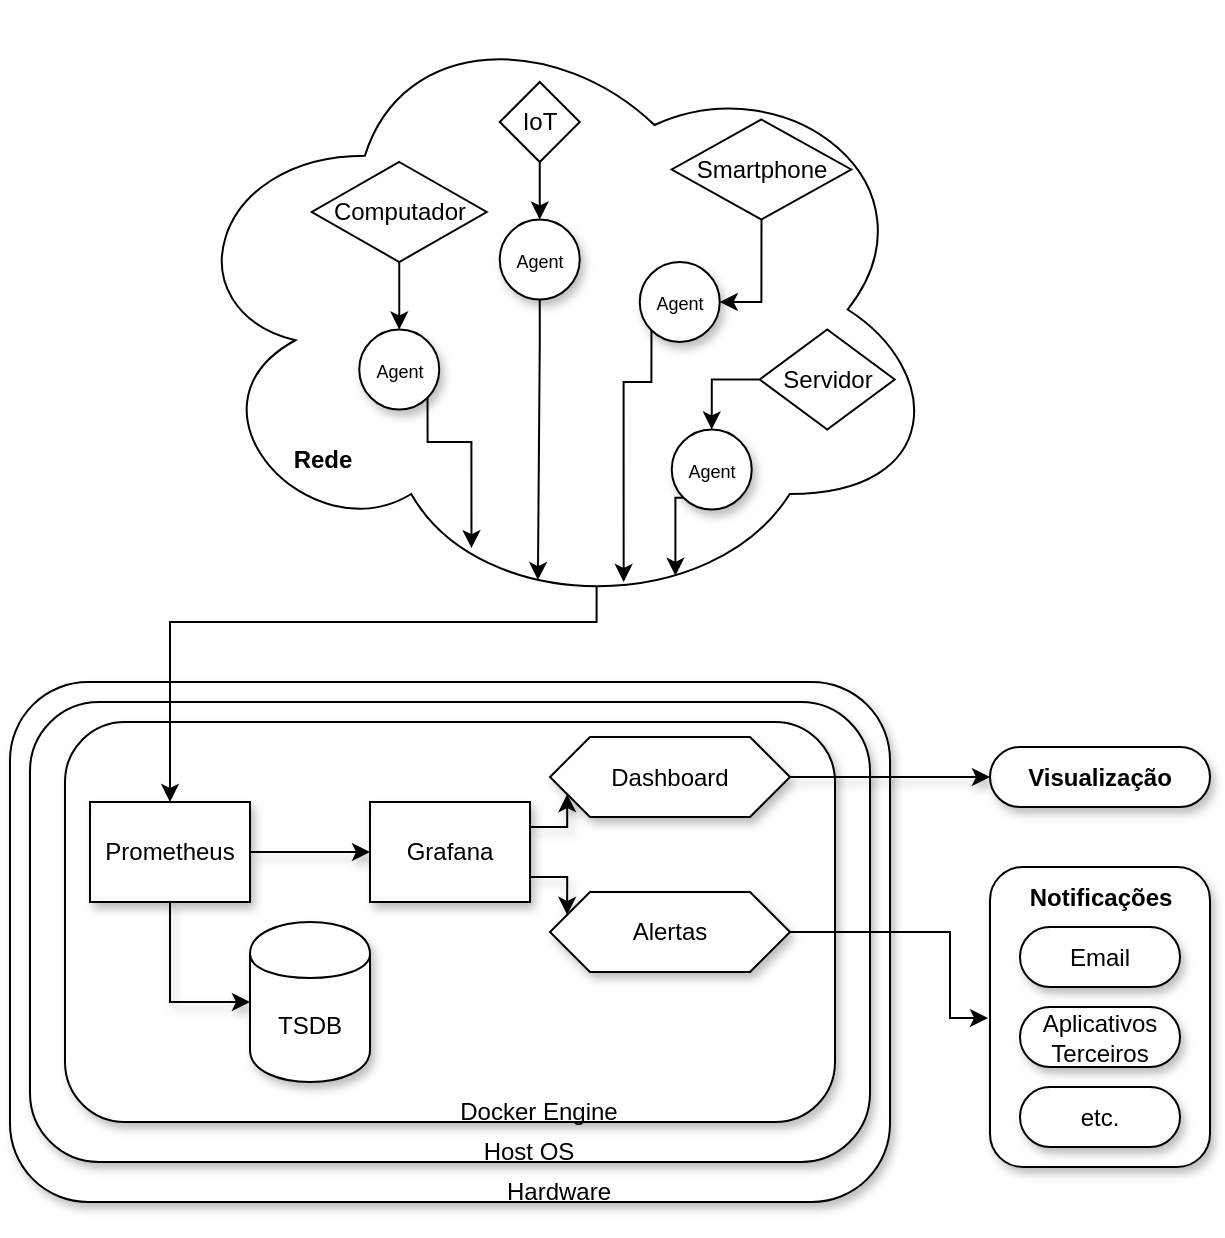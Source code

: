 <mxfile version="28.0.9">
  <diagram name="Page-1" id="xIOkTCL3K24IWR9tix57">
    <mxGraphModel dx="786" dy="711" grid="1" gridSize="10" guides="1" tooltips="1" connect="1" arrows="1" fold="1" page="1" pageScale="1" pageWidth="827" pageHeight="1169" math="0" shadow="0">
      <root>
        <mxCell id="0" />
        <mxCell id="1" style="" parent="0" />
        <mxCell id="3SZMAM52sG9_Gdmyh299-129" value="" style="rounded=1;whiteSpace=wrap;html=1;shadow=1;treeFolding=0;treeMoving=0;fixDash=0;collapsible=0;recursiveResize=1;expand=1;backgroundOutline=0;movableLabel=0;autosize=0;fixedWidth=0;comic=0;" vertex="1" parent="1">
          <mxGeometry x="310" y="840" width="440" height="260" as="geometry" />
        </mxCell>
        <mxCell id="3SZMAM52sG9_Gdmyh299-130" value="" style="rounded=1;whiteSpace=wrap;html=1;shadow=1;treeFolding=0;treeMoving=0;fixDash=0;collapsible=0;recursiveResize=1;expand=1;backgroundOutline=0;movableLabel=0;autosize=0;fixedWidth=0;comic=0;" vertex="1" parent="1">
          <mxGeometry x="320" y="850" width="420" height="230" as="geometry" />
        </mxCell>
        <mxCell id="3SZMAM52sG9_Gdmyh299-131" value="" style="rounded=1;whiteSpace=wrap;html=1;shadow=1;glass=0;perimeterSpacing=1;" vertex="1" parent="1">
          <mxGeometry x="337.5" y="860" width="385" height="200" as="geometry" />
        </mxCell>
        <mxCell id="3SZMAM52sG9_Gdmyh299-132" style="edgeStyle=orthogonalEdgeStyle;rounded=0;orthogonalLoop=1;jettySize=auto;html=1;exitX=0.55;exitY=0.95;exitDx=0;exitDy=0;exitPerimeter=0;entryX=0.5;entryY=0;entryDx=0;entryDy=0;" edge="1" parent="1" source="3SZMAM52sG9_Gdmyh299-133" target="3SZMAM52sG9_Gdmyh299-136">
          <mxGeometry relative="1" as="geometry">
            <Array as="points">
              <mxPoint x="603" y="810" />
              <mxPoint x="390" y="810" />
            </Array>
          </mxGeometry>
        </mxCell>
        <mxCell id="3SZMAM52sG9_Gdmyh299-133" value="" style="ellipse;shape=cloud;whiteSpace=wrap;html=1;rotation=0;" vertex="1" parent="1">
          <mxGeometry x="390.87" y="500" width="386.25" height="307.5" as="geometry" />
        </mxCell>
        <mxCell id="3SZMAM52sG9_Gdmyh299-134" style="edgeStyle=orthogonalEdgeStyle;rounded=0;orthogonalLoop=1;jettySize=auto;html=1;exitX=0.5;exitY=1;exitDx=0;exitDy=0;entryX=0;entryY=0.5;entryDx=0;entryDy=0;shadow=1;" edge="1" parent="1" source="3SZMAM52sG9_Gdmyh299-136" target="3SZMAM52sG9_Gdmyh299-141">
          <mxGeometry relative="1" as="geometry" />
        </mxCell>
        <mxCell id="3SZMAM52sG9_Gdmyh299-135" style="edgeStyle=orthogonalEdgeStyle;rounded=0;orthogonalLoop=1;jettySize=auto;html=1;exitX=1;exitY=0.5;exitDx=0;exitDy=0;entryX=0;entryY=0.5;entryDx=0;entryDy=0;shadow=1;" edge="1" parent="1" source="3SZMAM52sG9_Gdmyh299-136" target="3SZMAM52sG9_Gdmyh299-139">
          <mxGeometry relative="1" as="geometry" />
        </mxCell>
        <mxCell id="3SZMAM52sG9_Gdmyh299-136" value="Prometheus" style="html=1;whiteSpace=wrap;shadow=1;" vertex="1" parent="1">
          <mxGeometry x="350" y="900" width="80" height="50" as="geometry" />
        </mxCell>
        <mxCell id="3SZMAM52sG9_Gdmyh299-137" style="edgeStyle=orthogonalEdgeStyle;rounded=0;orthogonalLoop=1;jettySize=auto;html=1;exitX=1;exitY=0.25;exitDx=0;exitDy=0;entryX=0;entryY=0.75;entryDx=0;entryDy=0;shadow=1;" edge="1" parent="1" source="3SZMAM52sG9_Gdmyh299-139" target="3SZMAM52sG9_Gdmyh299-142">
          <mxGeometry relative="1" as="geometry" />
        </mxCell>
        <mxCell id="3SZMAM52sG9_Gdmyh299-138" style="edgeStyle=orthogonalEdgeStyle;rounded=0;orthogonalLoop=1;jettySize=auto;html=1;exitX=1;exitY=0.75;exitDx=0;exitDy=0;entryX=0;entryY=0.25;entryDx=0;entryDy=0;shadow=1;" edge="1" parent="1" source="3SZMAM52sG9_Gdmyh299-139" target="3SZMAM52sG9_Gdmyh299-144">
          <mxGeometry relative="1" as="geometry" />
        </mxCell>
        <mxCell id="3SZMAM52sG9_Gdmyh299-139" value="&lt;div&gt;Grafana&lt;/div&gt;" style="html=1;whiteSpace=wrap;shadow=1;" vertex="1" parent="1">
          <mxGeometry x="490" y="900" width="80" height="50" as="geometry" />
        </mxCell>
        <mxCell id="3SZMAM52sG9_Gdmyh299-141" value="TSDB" style="shape=cylinder;whiteSpace=wrap;html=1;boundedLbl=1;backgroundOutline=1;shadow=1;" vertex="1" parent="1">
          <mxGeometry x="430" y="960" width="60" height="80" as="geometry" />
        </mxCell>
        <mxCell id="3SZMAM52sG9_Gdmyh299-142" value="&lt;div&gt;Dashboard&lt;/div&gt;" style="shape=hexagon;perimeter=hexagonPerimeter2;whiteSpace=wrap;html=1;fixedSize=1;shadow=1;" vertex="1" parent="1">
          <mxGeometry x="580" y="867.5" width="120" height="40" as="geometry" />
        </mxCell>
        <mxCell id="3SZMAM52sG9_Gdmyh299-143" style="edgeStyle=orthogonalEdgeStyle;rounded=0;orthogonalLoop=1;jettySize=auto;html=1;exitX=1;exitY=0.5;exitDx=0;exitDy=0;" edge="1" parent="1" source="3SZMAM52sG9_Gdmyh299-144" target="3SZMAM52sG9_Gdmyh299-151">
          <mxGeometry relative="1" as="geometry">
            <Array as="points">
              <mxPoint x="780" y="965" />
              <mxPoint x="780" y="1008" />
            </Array>
          </mxGeometry>
        </mxCell>
        <mxCell id="3SZMAM52sG9_Gdmyh299-144" value="&lt;div&gt;Alertas&lt;/div&gt;" style="shape=hexagon;perimeter=hexagonPerimeter2;whiteSpace=wrap;html=1;fixedSize=1;shadow=1;" vertex="1" parent="1">
          <mxGeometry x="580" y="945" width="120" height="40" as="geometry" />
        </mxCell>
        <mxCell id="3SZMAM52sG9_Gdmyh299-145" value="&lt;div&gt;Hardware&lt;/div&gt;" style="text;html=1;align=center;verticalAlign=middle;resizable=0;points=[];autosize=1;strokeColor=none;fillColor=none;shadow=1;" vertex="1" parent="1">
          <mxGeometry x="544" y="1080" width="80" height="30" as="geometry" />
        </mxCell>
        <mxCell id="3SZMAM52sG9_Gdmyh299-146" value="Host OS" style="text;html=1;align=center;verticalAlign=middle;resizable=0;points=[];autosize=1;strokeColor=none;fillColor=none;shadow=1;" vertex="1" parent="1">
          <mxGeometry x="534" y="1060" width="70" height="30" as="geometry" />
        </mxCell>
        <mxCell id="3SZMAM52sG9_Gdmyh299-147" value="&lt;div&gt;&lt;b&gt;Visualização&lt;/b&gt;&lt;/div&gt;" style="html=1;dashed=0;whiteSpace=wrap;shape=mxgraph.dfd.start;shadow=1;" vertex="1" parent="1">
          <mxGeometry x="800" y="872.5" width="110" height="30" as="geometry" />
        </mxCell>
        <mxCell id="3SZMAM52sG9_Gdmyh299-148" style="edgeStyle=orthogonalEdgeStyle;rounded=0;orthogonalLoop=1;jettySize=auto;html=1;exitX=1;exitY=0.5;exitDx=0;exitDy=0;entryX=0;entryY=0.5;entryDx=0;entryDy=0;entryPerimeter=0;shadow=1;" edge="1" parent="1" source="3SZMAM52sG9_Gdmyh299-142" target="3SZMAM52sG9_Gdmyh299-147">
          <mxGeometry relative="1" as="geometry" />
        </mxCell>
        <mxCell id="3SZMAM52sG9_Gdmyh299-149" value="&lt;div&gt;Docker Engine&lt;/div&gt;" style="text;html=1;align=center;verticalAlign=middle;resizable=0;points=[];autosize=1;strokeColor=none;fillColor=none;" vertex="1" parent="1">
          <mxGeometry x="524" y="1040" width="100" height="30" as="geometry" />
        </mxCell>
        <mxCell id="3SZMAM52sG9_Gdmyh299-150" value="&lt;div&gt;&lt;font style=&quot;font-size: 9px;&quot;&gt;Agent&lt;/font&gt;&lt;/div&gt;" style="ellipse;whiteSpace=wrap;html=1;aspect=fixed;shadow=1;" vertex="1" parent="1">
          <mxGeometry x="484.62" y="663.75" width="40" height="40" as="geometry" />
        </mxCell>
        <mxCell id="3SZMAM52sG9_Gdmyh299-151" value="" style="rounded=1;whiteSpace=wrap;html=1;shadow=1;glass=0;perimeterSpacing=1;" vertex="1" parent="1">
          <mxGeometry x="800" y="932.5" width="110" height="150" as="geometry" />
        </mxCell>
        <mxCell id="3SZMAM52sG9_Gdmyh299-152" value="Email" style="html=1;dashed=0;whiteSpace=wrap;shape=mxgraph.dfd.start;shadow=1;" vertex="1" parent="1">
          <mxGeometry x="815" y="962.5" width="80" height="30" as="geometry" />
        </mxCell>
        <mxCell id="3SZMAM52sG9_Gdmyh299-153" value="&lt;div&gt;Aplicativos Terceiros&lt;/div&gt;" style="html=1;dashed=0;whiteSpace=wrap;shape=mxgraph.dfd.start;shadow=1;" vertex="1" parent="1">
          <mxGeometry x="815" y="1002.5" width="80" height="30" as="geometry" />
        </mxCell>
        <mxCell id="3SZMAM52sG9_Gdmyh299-154" value="&lt;div&gt;etc.&lt;/div&gt;" style="html=1;dashed=0;whiteSpace=wrap;shape=mxgraph.dfd.start;shadow=1;" vertex="1" parent="1">
          <mxGeometry x="815" y="1042.5" width="80" height="30" as="geometry" />
        </mxCell>
        <mxCell id="3SZMAM52sG9_Gdmyh299-155" value="&lt;div&gt;&lt;b&gt;Notificações&lt;/b&gt;&lt;/div&gt;" style="text;html=1;align=center;verticalAlign=middle;resizable=0;points=[];autosize=1;strokeColor=none;fillColor=none;" vertex="1" parent="1">
          <mxGeometry x="810" y="932.5" width="90" height="30" as="geometry" />
        </mxCell>
        <mxCell id="3SZMAM52sG9_Gdmyh299-156" value="&lt;div&gt;&lt;font style=&quot;font-size: 9px;&quot;&gt;Agent&lt;/font&gt;&lt;/div&gt;" style="ellipse;whiteSpace=wrap;html=1;aspect=fixed;shadow=1;" vertex="1" parent="1">
          <mxGeometry x="554.87" y="608.75" width="40" height="40" as="geometry" />
        </mxCell>
        <mxCell id="3SZMAM52sG9_Gdmyh299-157" value="&lt;div&gt;&lt;font style=&quot;font-size: 9px;&quot;&gt;Agent&lt;/font&gt;&lt;/div&gt;" style="ellipse;whiteSpace=wrap;html=1;aspect=fixed;shadow=1;" vertex="1" parent="1">
          <mxGeometry x="624.87" y="630" width="40" height="40" as="geometry" />
        </mxCell>
        <mxCell id="3SZMAM52sG9_Gdmyh299-158" style="edgeStyle=orthogonalEdgeStyle;rounded=0;orthogonalLoop=1;jettySize=auto;html=1;exitX=0.5;exitY=1;exitDx=0;exitDy=0;entryX=0.5;entryY=0;entryDx=0;entryDy=0;" edge="1" parent="1" source="3SZMAM52sG9_Gdmyh299-159" target="3SZMAM52sG9_Gdmyh299-150">
          <mxGeometry relative="1" as="geometry" />
        </mxCell>
        <mxCell id="3SZMAM52sG9_Gdmyh299-159" value="Computador" style="rhombus;whiteSpace=wrap;html=1;" vertex="1" parent="1">
          <mxGeometry x="460.87" y="580" width="87.5" height="50" as="geometry" />
        </mxCell>
        <mxCell id="3SZMAM52sG9_Gdmyh299-160" style="edgeStyle=orthogonalEdgeStyle;rounded=0;orthogonalLoop=1;jettySize=auto;html=1;exitX=0;exitY=0.5;exitDx=0;exitDy=0;entryX=0.5;entryY=0;entryDx=0;entryDy=0;" edge="1" parent="1" source="3SZMAM52sG9_Gdmyh299-161" target="3SZMAM52sG9_Gdmyh299-166">
          <mxGeometry relative="1" as="geometry" />
        </mxCell>
        <mxCell id="3SZMAM52sG9_Gdmyh299-161" value="&lt;div&gt;Servidor&lt;/div&gt;" style="rhombus;whiteSpace=wrap;html=1;" vertex="1" parent="1">
          <mxGeometry x="684.87" y="663.75" width="67.5" height="50" as="geometry" />
        </mxCell>
        <mxCell id="3SZMAM52sG9_Gdmyh299-162" style="edgeStyle=orthogonalEdgeStyle;rounded=0;orthogonalLoop=1;jettySize=auto;html=1;exitX=0.5;exitY=1;exitDx=0;exitDy=0;entryX=1;entryY=0.5;entryDx=0;entryDy=0;" edge="1" parent="1" source="3SZMAM52sG9_Gdmyh299-163" target="3SZMAM52sG9_Gdmyh299-157">
          <mxGeometry relative="1" as="geometry" />
        </mxCell>
        <mxCell id="3SZMAM52sG9_Gdmyh299-163" value="&lt;div&gt;Smartphone&lt;/div&gt;" style="rhombus;whiteSpace=wrap;html=1;" vertex="1" parent="1">
          <mxGeometry x="640.87" y="558.75" width="89.75" height="50" as="geometry" />
        </mxCell>
        <mxCell id="3SZMAM52sG9_Gdmyh299-164" style="edgeStyle=orthogonalEdgeStyle;rounded=0;orthogonalLoop=1;jettySize=auto;html=1;exitX=0.5;exitY=1;exitDx=0;exitDy=0;entryX=0.5;entryY=0;entryDx=0;entryDy=0;" edge="1" parent="1" source="3SZMAM52sG9_Gdmyh299-165" target="3SZMAM52sG9_Gdmyh299-156">
          <mxGeometry relative="1" as="geometry" />
        </mxCell>
        <mxCell id="3SZMAM52sG9_Gdmyh299-165" value="IoT" style="rhombus;whiteSpace=wrap;html=1;" vertex="1" parent="1">
          <mxGeometry x="554.87" y="540" width="40" height="40" as="geometry" />
        </mxCell>
        <mxCell id="3SZMAM52sG9_Gdmyh299-166" value="&lt;div&gt;&lt;font style=&quot;font-size: 9px;&quot;&gt;Agent&lt;/font&gt;&lt;/div&gt;" style="ellipse;whiteSpace=wrap;html=1;aspect=fixed;shadow=1;" vertex="1" parent="1">
          <mxGeometry x="640.87" y="713.75" width="40" height="40" as="geometry" />
        </mxCell>
        <mxCell id="3SZMAM52sG9_Gdmyh299-167" style="edgeStyle=orthogonalEdgeStyle;rounded=0;orthogonalLoop=1;jettySize=auto;html=1;exitX=0;exitY=1;exitDx=0;exitDy=0;entryX=0.585;entryY=0.943;entryDx=0;entryDy=0;entryPerimeter=0;" edge="1" parent="1" source="3SZMAM52sG9_Gdmyh299-157" target="3SZMAM52sG9_Gdmyh299-133">
          <mxGeometry relative="1" as="geometry" />
        </mxCell>
        <mxCell id="3SZMAM52sG9_Gdmyh299-168" style="edgeStyle=orthogonalEdgeStyle;rounded=0;orthogonalLoop=1;jettySize=auto;html=1;exitX=1;exitY=1;exitDx=0;exitDy=0;entryX=0.388;entryY=0.888;entryDx=0;entryDy=0;entryPerimeter=0;" edge="1" parent="1" source="3SZMAM52sG9_Gdmyh299-150" target="3SZMAM52sG9_Gdmyh299-133">
          <mxGeometry relative="1" as="geometry">
            <Array as="points">
              <mxPoint x="518.87" y="720" />
              <mxPoint x="540.87" y="720" />
            </Array>
          </mxGeometry>
        </mxCell>
        <mxCell id="3SZMAM52sG9_Gdmyh299-169" style="edgeStyle=orthogonalEdgeStyle;rounded=0;orthogonalLoop=1;jettySize=auto;html=1;exitX=0;exitY=1;exitDx=0;exitDy=0;entryX=0.652;entryY=0.933;entryDx=0;entryDy=0;entryPerimeter=0;" edge="1" parent="1" source="3SZMAM52sG9_Gdmyh299-166" target="3SZMAM52sG9_Gdmyh299-133">
          <mxGeometry relative="1" as="geometry" />
        </mxCell>
        <mxCell id="3SZMAM52sG9_Gdmyh299-170" style="edgeStyle=orthogonalEdgeStyle;rounded=0;orthogonalLoop=1;jettySize=auto;html=1;exitX=0.5;exitY=1;exitDx=0;exitDy=0;entryX=0.474;entryY=0.94;entryDx=0;entryDy=0;entryPerimeter=0;" edge="1" parent="1" source="3SZMAM52sG9_Gdmyh299-156" target="3SZMAM52sG9_Gdmyh299-133">
          <mxGeometry relative="1" as="geometry" />
        </mxCell>
        <mxCell id="3SZMAM52sG9_Gdmyh299-171" value="&lt;b&gt;Rede&lt;/b&gt;" style="text;html=1;align=center;verticalAlign=middle;resizable=0;points=[];autosize=1;strokeColor=none;fillColor=none;" vertex="1" parent="1">
          <mxGeometry x="440.87" y="713.75" width="50" height="30" as="geometry" />
        </mxCell>
      </root>
    </mxGraphModel>
  </diagram>
</mxfile>
